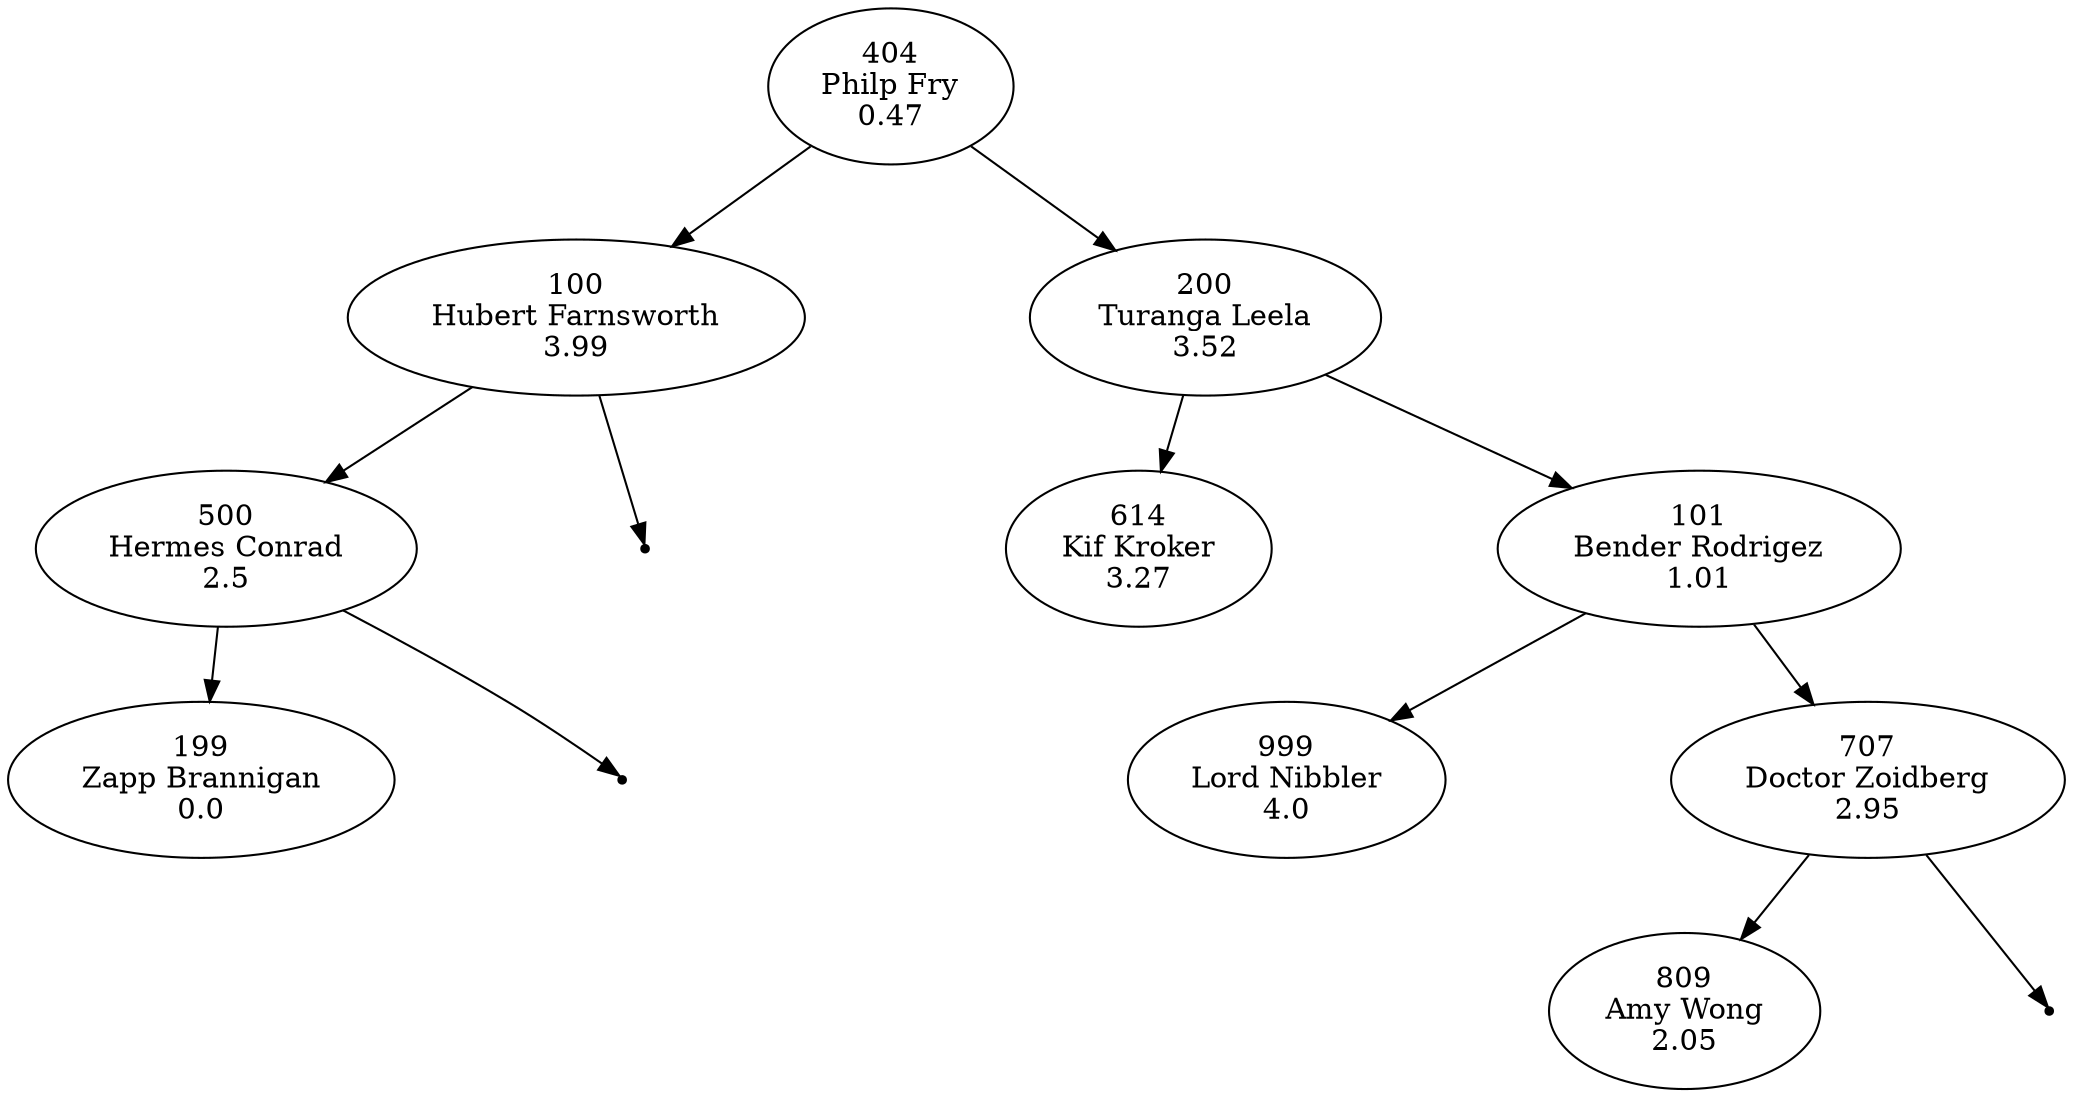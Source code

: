 strict digraph BST{
	nodesep=1.5;
	ranksep=0.5
	"404\nPhilp Fry\n0.47" -> "100\nHubert Farnsworth\n3.99";
	"404\nPhilp Fry\n0.47" -> "200\nTuranga Leela\n3.52";
	"100\nHubert Farnsworth\n3.99" -> "500\nHermes Conrad\n2.5";
	null7 [shape=point];
	"100\nHubert Farnsworth\n3.99" -> null7;
	"500\nHermes Conrad\n2.5" -> "199\nZapp Brannigan\n0.0";
	null8 [shape=point];
	"500\nHermes Conrad\n2.5" -> null8;
	"200\nTuranga Leela\n3.52" -> "614\nKif Kroker\n3.27";
	"200\nTuranga Leela\n3.52" -> "101\nBender Rodrigez\n1.01";
	"101\nBender Rodrigez\n1.01" -> "999\nLord Nibbler\n4.0";
	"101\nBender Rodrigez\n1.01" -> "707\nDoctor Zoidberg\n2.95";
	"707\nDoctor Zoidberg\n2.95" -> "809\nAmy Wong\n2.05";
	null9 [shape=point];
	"707\nDoctor Zoidberg\n2.95" -> null9;
}